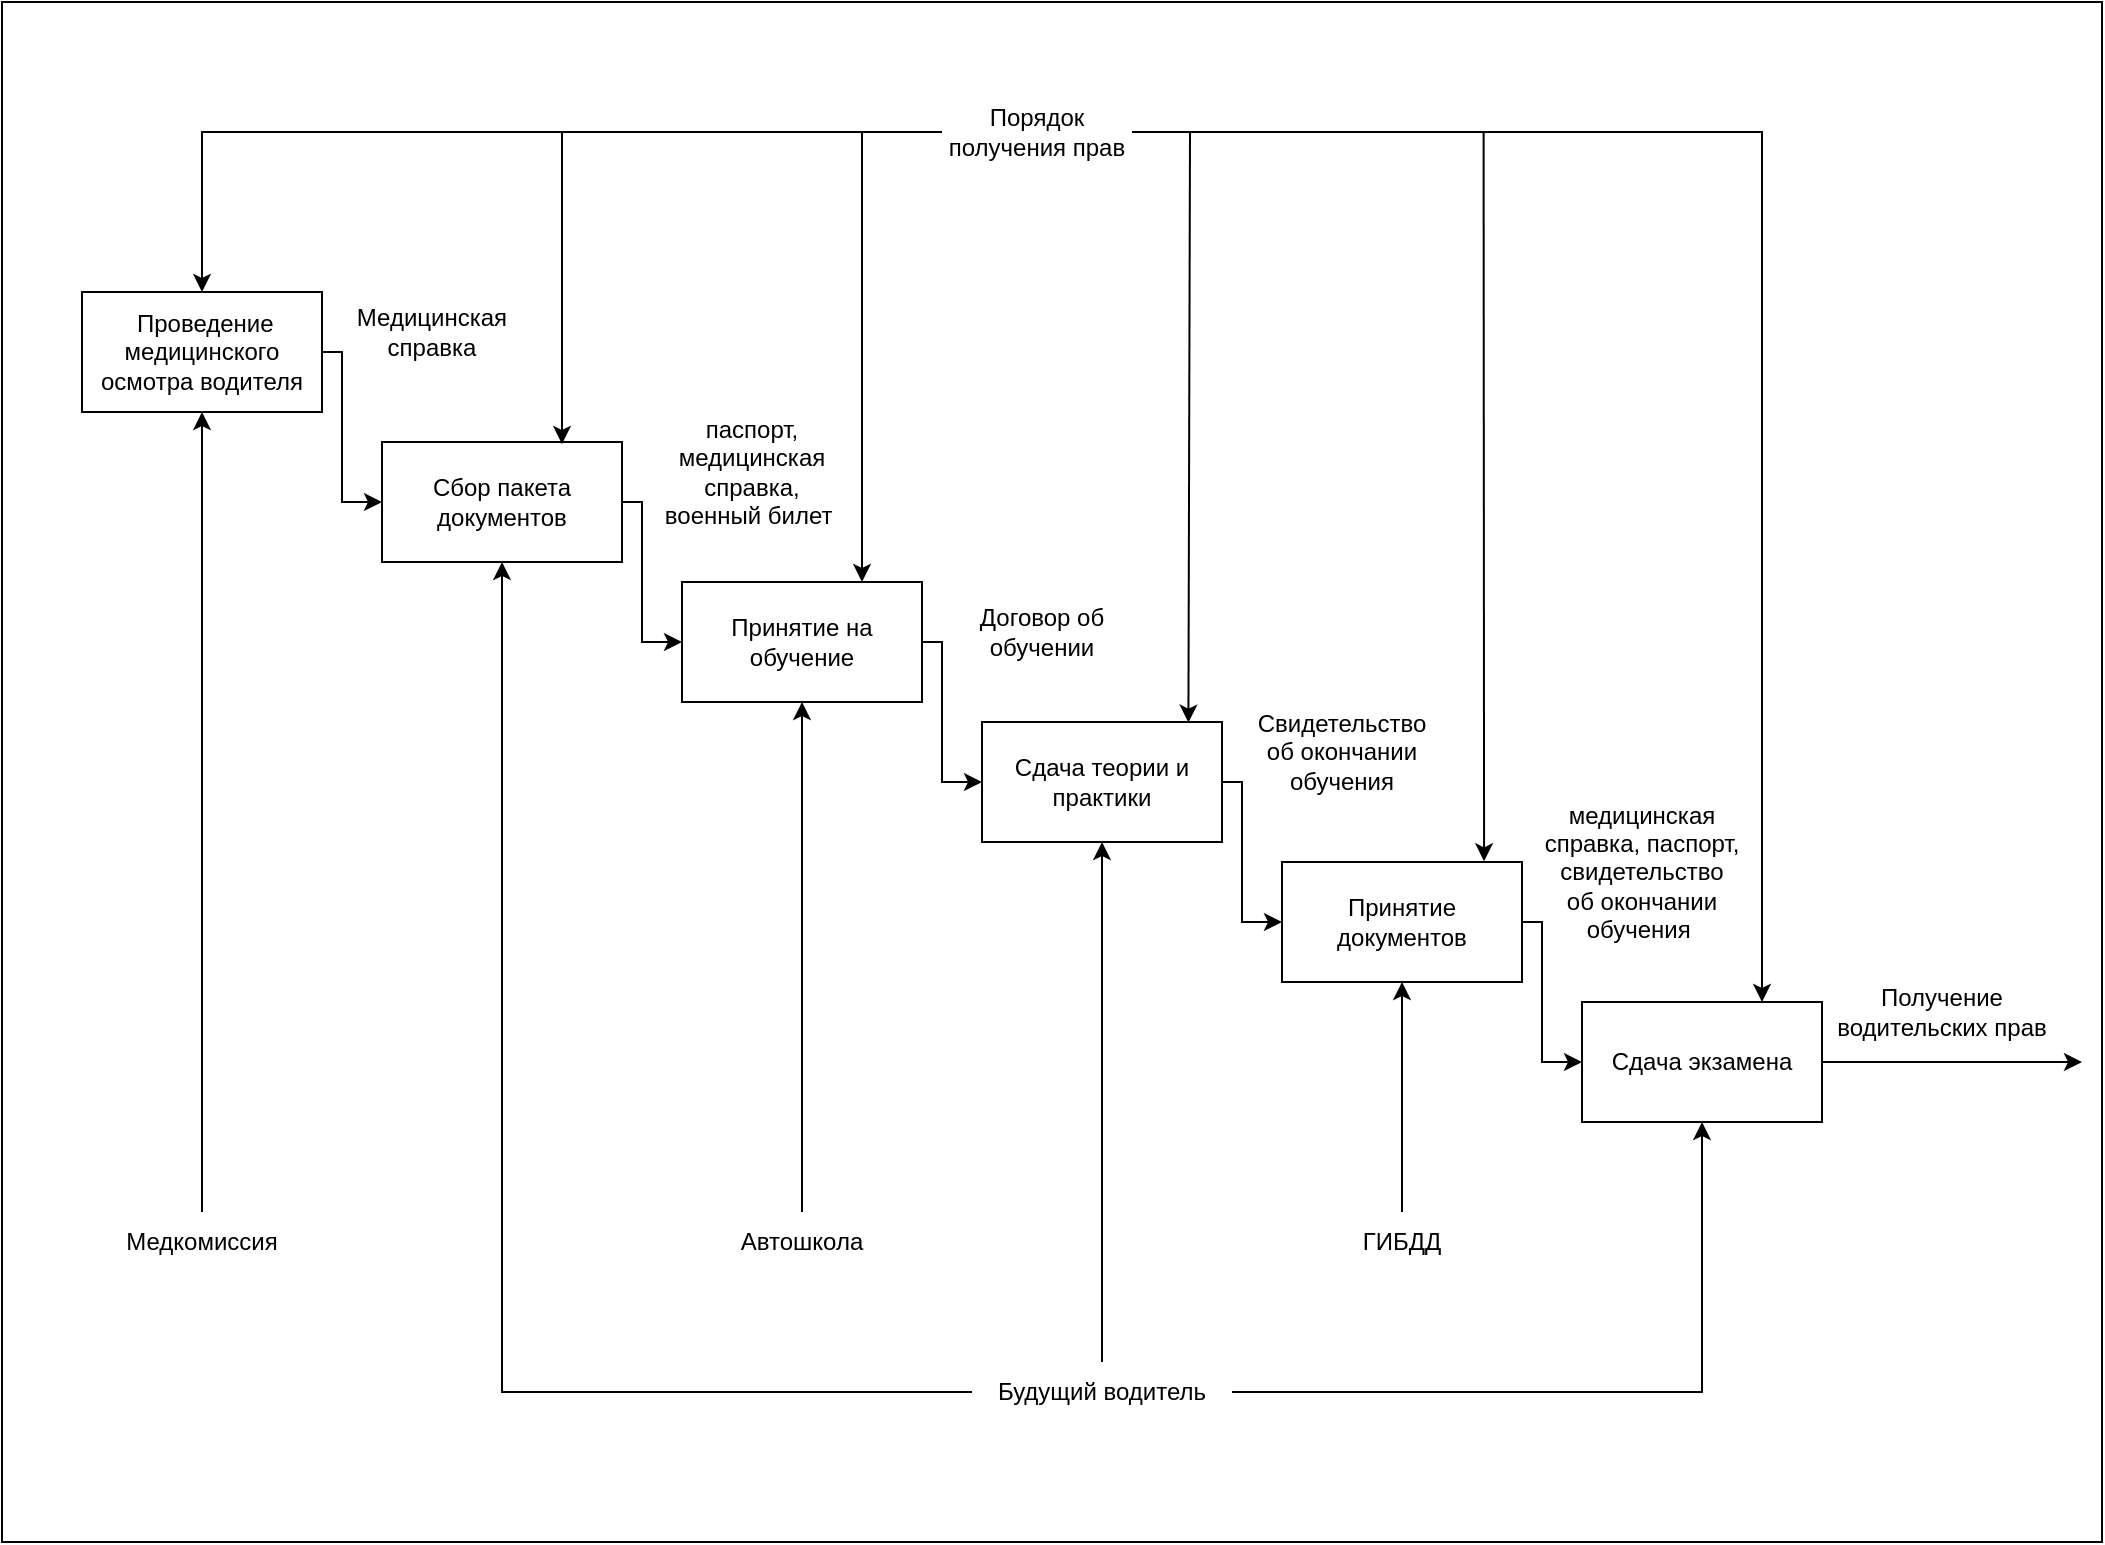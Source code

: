 <mxfile version="20.6.0" type="device"><diagram id="z9TqKdiOJLBSfHPhLl4F" name="Страница 1"><mxGraphModel dx="1673" dy="2103" grid="1" gridSize="10" guides="1" tooltips="1" connect="1" arrows="1" fold="1" page="1" pageScale="1" pageWidth="827" pageHeight="1169" background="none" math="0" shadow="0"><root><mxCell id="0"/><mxCell id="1" parent="0"/><mxCell id="SIzuE5fQ7Xz3_6zaWoID-1" value="" style="rounded=0;whiteSpace=wrap;html=1;" parent="1" vertex="1"><mxGeometry x="320" y="-20" width="1050" height="770" as="geometry"/></mxCell><mxCell id="SIzuE5fQ7Xz3_6zaWoID-3" value="Получение водительских прав" style="text;html=1;strokeColor=none;fillColor=none;align=center;verticalAlign=middle;whiteSpace=wrap;rounded=0;" parent="1" vertex="1"><mxGeometry x="1230" y="470" width="120" height="30" as="geometry"/></mxCell><mxCell id="SIzuE5fQ7Xz3_6zaWoID-45" style="edgeStyle=orthogonalEdgeStyle;rounded=0;orthogonalLoop=1;jettySize=auto;html=1;entryX=0.5;entryY=1;entryDx=0;entryDy=0;" parent="1" source="SIzuE5fQ7Xz3_6zaWoID-4" target="SIzuE5fQ7Xz3_6zaWoID-10" edge="1"><mxGeometry relative="1" as="geometry"/></mxCell><mxCell id="SIzuE5fQ7Xz3_6zaWoID-4" value="ГИБДД" style="text;html=1;strokeColor=none;fillColor=none;align=center;verticalAlign=middle;whiteSpace=wrap;rounded=0;" parent="1" vertex="1"><mxGeometry x="960" y="585" width="120" height="30" as="geometry"/></mxCell><mxCell id="SIzuE5fQ7Xz3_6zaWoID-44" style="edgeStyle=orthogonalEdgeStyle;rounded=0;orthogonalLoop=1;jettySize=auto;html=1;entryX=0.5;entryY=1;entryDx=0;entryDy=0;" parent="1" source="SIzuE5fQ7Xz3_6zaWoID-5" target="SIzuE5fQ7Xz3_6zaWoID-8" edge="1"><mxGeometry relative="1" as="geometry"><Array as="points"><mxPoint x="720" y="520"/><mxPoint x="720" y="520"/></Array></mxGeometry></mxCell><mxCell id="SIzuE5fQ7Xz3_6zaWoID-5" value="Автошкола" style="text;html=1;strokeColor=none;fillColor=none;align=center;verticalAlign=middle;whiteSpace=wrap;rounded=0;" parent="1" vertex="1"><mxGeometry x="660" y="585" width="120" height="30" as="geometry"/></mxCell><mxCell id="SIzuE5fQ7Xz3_6zaWoID-18" style="edgeStyle=orthogonalEdgeStyle;rounded=0;orthogonalLoop=1;jettySize=auto;html=1;entryX=0;entryY=0.5;entryDx=0;entryDy=0;" parent="1" source="SIzuE5fQ7Xz3_6zaWoID-7" target="SIzuE5fQ7Xz3_6zaWoID-8" edge="1"><mxGeometry relative="1" as="geometry"><Array as="points"><mxPoint x="640" y="230"/><mxPoint x="640" y="300"/></Array></mxGeometry></mxCell><mxCell id="SIzuE5fQ7Xz3_6zaWoID-7" value="Сбор пакета документов&lt;span style=&quot;color: rgba(0, 0, 0, 0); font-family: monospace; font-size: 0px; text-align: start;&quot;&gt;%3CmxGraphModel%3E%3Croot%3E%3CmxCell%20id%3D%220%22%2F%3E%3CmxCell%20id%3D%221%22%20parent%3D%220%22%2F%3E%3CmxCell%20id%3D%222%22%20value%3D%22%D0%9F%D0%BE%D1%82%D1%80%D0%B5%D0%B1%D0%BD%D0%BE%D1%81%D1%82%D1%8C%20%D0%B2%20%D0%B2%D0%BE%D0%B4%D0%B8%D1%82%D0%B5%D0%BB%D1%8C%D1%81%D0%BA%D0%B8%D1%85%20%D0%BF%D1%80%D0%B0%D0%B2%D0%B0%D1%85%22%20style%3D%22text%3Bhtml%3D1%3BstrokeColor%3Dnone%3BfillColor%3Dnone%3Balign%3Dcenter%3BverticalAlign%3Dmiddle%3BwhiteSpace%3Dwrap%3Brounded%3D0%3B%22%20vertex%3D%221%22%20parent%3D%221%22%3E%3CmxGeometry%20x%3D%22190%22%20y%3D%22240%22%20width%3D%22160%22%20height%3D%2230%22%20as%3D%22geometry%22%2F%3E%3C%2FmxCell%3E%3C%2Froot%3E%3C%2FmxGraphModel%3E&lt;/span&gt;" style="rounded=0;whiteSpace=wrap;html=1;" parent="1" vertex="1"><mxGeometry x="510" y="200" width="120" height="60" as="geometry"/></mxCell><mxCell id="SIzuE5fQ7Xz3_6zaWoID-19" style="edgeStyle=orthogonalEdgeStyle;rounded=0;orthogonalLoop=1;jettySize=auto;html=1;entryX=0;entryY=0.5;entryDx=0;entryDy=0;" parent="1" source="SIzuE5fQ7Xz3_6zaWoID-8" target="SIzuE5fQ7Xz3_6zaWoID-9" edge="1"><mxGeometry relative="1" as="geometry"><Array as="points"><mxPoint x="790" y="300"/><mxPoint x="790" y="370"/></Array></mxGeometry></mxCell><mxCell id="SIzuE5fQ7Xz3_6zaWoID-8" value="Принятие на обучение" style="rounded=0;whiteSpace=wrap;html=1;" parent="1" vertex="1"><mxGeometry x="660" y="270" width="120" height="60" as="geometry"/></mxCell><mxCell id="SIzuE5fQ7Xz3_6zaWoID-20" style="edgeStyle=orthogonalEdgeStyle;rounded=0;orthogonalLoop=1;jettySize=auto;html=1;entryX=0;entryY=0.5;entryDx=0;entryDy=0;" parent="1" source="SIzuE5fQ7Xz3_6zaWoID-9" target="SIzuE5fQ7Xz3_6zaWoID-10" edge="1"><mxGeometry relative="1" as="geometry"><Array as="points"><mxPoint x="940" y="370"/><mxPoint x="940" y="440"/></Array></mxGeometry></mxCell><mxCell id="SIzuE5fQ7Xz3_6zaWoID-9" value="Сдача теории и практики" style="rounded=0;whiteSpace=wrap;html=1;" parent="1" vertex="1"><mxGeometry x="810" y="340" width="120" height="60" as="geometry"/></mxCell><mxCell id="SIzuE5fQ7Xz3_6zaWoID-21" style="edgeStyle=orthogonalEdgeStyle;rounded=0;orthogonalLoop=1;jettySize=auto;html=1;entryX=0;entryY=0.5;entryDx=0;entryDy=0;" parent="1" source="SIzuE5fQ7Xz3_6zaWoID-10" target="SIzuE5fQ7Xz3_6zaWoID-12" edge="1"><mxGeometry relative="1" as="geometry"><Array as="points"><mxPoint x="1090" y="440"/><mxPoint x="1090" y="510"/></Array></mxGeometry></mxCell><mxCell id="SIzuE5fQ7Xz3_6zaWoID-10" value="Принятие документов" style="rounded=0;whiteSpace=wrap;html=1;" parent="1" vertex="1"><mxGeometry x="960" y="410" width="120" height="60" as="geometry"/></mxCell><mxCell id="SIzuE5fQ7Xz3_6zaWoID-17" style="edgeStyle=orthogonalEdgeStyle;rounded=0;orthogonalLoop=1;jettySize=auto;html=1;entryX=0;entryY=0.5;entryDx=0;entryDy=0;" parent="1" source="SIzuE5fQ7Xz3_6zaWoID-11" target="SIzuE5fQ7Xz3_6zaWoID-7" edge="1"><mxGeometry relative="1" as="geometry"><Array as="points"><mxPoint x="490" y="155"/><mxPoint x="490" y="230"/></Array></mxGeometry></mxCell><mxCell id="SIzuE5fQ7Xz3_6zaWoID-11" value="&amp;nbsp;Проведение медицинского осмотра водителя" style="rounded=0;whiteSpace=wrap;html=1;" parent="1" vertex="1"><mxGeometry x="360" y="125" width="120" height="60" as="geometry"/></mxCell><mxCell id="SIzuE5fQ7Xz3_6zaWoID-12" value="Сдача экзамена" style="rounded=0;whiteSpace=wrap;html=1;" parent="1" vertex="1"><mxGeometry x="1110" y="480" width="120" height="60" as="geometry"/></mxCell><mxCell id="SIzuE5fQ7Xz3_6zaWoID-13" value="" style="endArrow=classic;html=1;rounded=0;exitX=1;exitY=0.5;exitDx=0;exitDy=0;" parent="1" source="SIzuE5fQ7Xz3_6zaWoID-12" edge="1"><mxGeometry width="50" height="50" relative="1" as="geometry"><mxPoint x="1150" y="540" as="sourcePoint"/><mxPoint x="1360" y="510" as="targetPoint"/></mxGeometry></mxCell><mxCell id="SIzuE5fQ7Xz3_6zaWoID-22" value="Медицинская справка" style="text;html=1;strokeColor=none;fillColor=none;align=center;verticalAlign=middle;whiteSpace=wrap;rounded=0;" parent="1" vertex="1"><mxGeometry x="480" y="130" width="110" height="30" as="geometry"/></mxCell><mxCell id="SIzuE5fQ7Xz3_6zaWoID-23" value="паспорт, медицинская справка, военный билет&amp;nbsp;" style="text;html=1;strokeColor=none;fillColor=none;align=center;verticalAlign=middle;whiteSpace=wrap;rounded=0;" parent="1" vertex="1"><mxGeometry x="650" y="200" width="90" height="30" as="geometry"/></mxCell><mxCell id="SIzuE5fQ7Xz3_6zaWoID-25" value="Договор об обучении" style="text;html=1;strokeColor=none;fillColor=none;align=center;verticalAlign=middle;whiteSpace=wrap;rounded=0;" parent="1" vertex="1"><mxGeometry x="790" y="280" width="100" height="30" as="geometry"/></mxCell><mxCell id="SIzuE5fQ7Xz3_6zaWoID-26" value="Свидетельство об окончании обучения" style="text;html=1;strokeColor=none;fillColor=none;align=center;verticalAlign=middle;whiteSpace=wrap;rounded=0;" parent="1" vertex="1"><mxGeometry x="940" y="340" width="100" height="30" as="geometry"/></mxCell><mxCell id="SIzuE5fQ7Xz3_6zaWoID-27" value="медицинская справка, паспорт, свидетельство об окончании обучения&amp;nbsp;" style="text;html=1;strokeColor=none;fillColor=none;align=center;verticalAlign=middle;whiteSpace=wrap;rounded=0;" parent="1" vertex="1"><mxGeometry x="1090" y="400" width="100" height="30" as="geometry"/></mxCell><mxCell id="SIzuE5fQ7Xz3_6zaWoID-29" style="edgeStyle=orthogonalEdgeStyle;rounded=0;orthogonalLoop=1;jettySize=auto;html=1;entryX=0.5;entryY=0;entryDx=0;entryDy=0;" parent="1" source="SIzuE5fQ7Xz3_6zaWoID-28" target="SIzuE5fQ7Xz3_6zaWoID-11" edge="1"><mxGeometry relative="1" as="geometry"><Array as="points"><mxPoint x="420" y="45"/></Array></mxGeometry></mxCell><mxCell id="SIzuE5fQ7Xz3_6zaWoID-30" style="edgeStyle=orthogonalEdgeStyle;rounded=0;orthogonalLoop=1;jettySize=auto;html=1;entryX=0.75;entryY=0;entryDx=0;entryDy=0;" parent="1" source="SIzuE5fQ7Xz3_6zaWoID-28" target="SIzuE5fQ7Xz3_6zaWoID-12" edge="1"><mxGeometry relative="1" as="geometry"/></mxCell><mxCell id="SIzuE5fQ7Xz3_6zaWoID-28" value="Порядок получения прав" style="text;html=1;strokeColor=none;fillColor=none;align=center;verticalAlign=middle;whiteSpace=wrap;rounded=0;" parent="1" vertex="1"><mxGeometry x="790" y="30" width="95" height="30" as="geometry"/></mxCell><mxCell id="SIzuE5fQ7Xz3_6zaWoID-31" value="" style="endArrow=classic;html=1;rounded=0;entryX=0.75;entryY=0;entryDx=0;entryDy=0;" parent="1" edge="1"><mxGeometry width="50" height="50" relative="1" as="geometry"><mxPoint x="600" y="45" as="sourcePoint"/><mxPoint x="600" y="201" as="targetPoint"/></mxGeometry></mxCell><mxCell id="SIzuE5fQ7Xz3_6zaWoID-33" value="" style="endArrow=classic;html=1;rounded=0;entryX=0.75;entryY=0;entryDx=0;entryDy=0;" parent="1" target="SIzuE5fQ7Xz3_6zaWoID-8" edge="1"><mxGeometry width="50" height="50" relative="1" as="geometry"><mxPoint x="750" y="45" as="sourcePoint"/><mxPoint x="750" y="265" as="targetPoint"/></mxGeometry></mxCell><mxCell id="SIzuE5fQ7Xz3_6zaWoID-34" value="" style="endArrow=classic;html=1;rounded=0;entryX=0.86;entryY=0.005;entryDx=0;entryDy=0;entryPerimeter=0;" parent="1" target="SIzuE5fQ7Xz3_6zaWoID-9" edge="1"><mxGeometry width="50" height="50" relative="1" as="geometry"><mxPoint x="914" y="45" as="sourcePoint"/><mxPoint x="913.8" y="331.64" as="targetPoint"/></mxGeometry></mxCell><mxCell id="SIzuE5fQ7Xz3_6zaWoID-35" value="" style="endArrow=classic;html=1;rounded=0;entryX=0.842;entryY=-0.006;entryDx=0;entryDy=0;entryPerimeter=0;" parent="1" target="SIzuE5fQ7Xz3_6zaWoID-10" edge="1"><mxGeometry width="50" height="50" relative="1" as="geometry"><mxPoint x="1060.8" y="44.7" as="sourcePoint"/><mxPoint x="1060" y="340.0" as="targetPoint"/></mxGeometry></mxCell><mxCell id="SIzuE5fQ7Xz3_6zaWoID-43" style="edgeStyle=orthogonalEdgeStyle;rounded=0;orthogonalLoop=1;jettySize=auto;html=1;entryX=0.5;entryY=1;entryDx=0;entryDy=0;" parent="1" source="SIzuE5fQ7Xz3_6zaWoID-41" target="SIzuE5fQ7Xz3_6zaWoID-11" edge="1"><mxGeometry relative="1" as="geometry"><Array as="points"><mxPoint x="420" y="490"/><mxPoint x="420" y="490"/></Array></mxGeometry></mxCell><mxCell id="SIzuE5fQ7Xz3_6zaWoID-41" value="Медкомиссия" style="text;html=1;strokeColor=none;fillColor=none;align=center;verticalAlign=middle;whiteSpace=wrap;rounded=0;" parent="1" vertex="1"><mxGeometry x="360" y="585" width="120" height="30" as="geometry"/></mxCell><mxCell id="SIzuE5fQ7Xz3_6zaWoID-46" style="edgeStyle=orthogonalEdgeStyle;rounded=0;orthogonalLoop=1;jettySize=auto;html=1;entryX=0.5;entryY=1;entryDx=0;entryDy=0;" parent="1" source="SIzuE5fQ7Xz3_6zaWoID-42" target="SIzuE5fQ7Xz3_6zaWoID-7" edge="1"><mxGeometry relative="1" as="geometry"/></mxCell><mxCell id="SIzuE5fQ7Xz3_6zaWoID-47" style="edgeStyle=orthogonalEdgeStyle;rounded=0;orthogonalLoop=1;jettySize=auto;html=1;entryX=0.5;entryY=1;entryDx=0;entryDy=0;" parent="1" source="SIzuE5fQ7Xz3_6zaWoID-42" target="SIzuE5fQ7Xz3_6zaWoID-12" edge="1"><mxGeometry relative="1" as="geometry"/></mxCell><mxCell id="SIzuE5fQ7Xz3_6zaWoID-48" style="edgeStyle=orthogonalEdgeStyle;rounded=0;orthogonalLoop=1;jettySize=auto;html=1;entryX=0.5;entryY=1;entryDx=0;entryDy=0;" parent="1" source="SIzuE5fQ7Xz3_6zaWoID-42" target="SIzuE5fQ7Xz3_6zaWoID-9" edge="1"><mxGeometry relative="1" as="geometry"><Array as="points"><mxPoint x="870" y="600"/><mxPoint x="870" y="600"/></Array></mxGeometry></mxCell><mxCell id="SIzuE5fQ7Xz3_6zaWoID-42" value="Будущий водитель" style="text;html=1;strokeColor=none;fillColor=none;align=center;verticalAlign=middle;whiteSpace=wrap;rounded=0;" parent="1" vertex="1"><mxGeometry x="805" y="660" width="130" height="30" as="geometry"/></mxCell></root></mxGraphModel></diagram></mxfile>